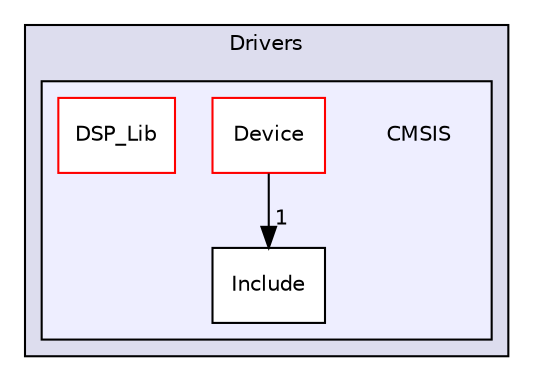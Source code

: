 digraph "CMSIS" {
  compound=true
  node [ fontsize="10", fontname="Helvetica"];
  edge [ labelfontsize="10", labelfontname="Helvetica"];
  subgraph clusterdir_60925fc218da8ca7908795bf5f624060 {
    graph [ bgcolor="#ddddee", pencolor="black", label="Drivers" fontname="Helvetica", fontsize="10", URL="dir_60925fc218da8ca7908795bf5f624060.html"]
  subgraph clusterdir_bd09ff09a9c7d83a4c030dbdaee94d76 {
    graph [ bgcolor="#eeeeff", pencolor="black", label="" URL="dir_bd09ff09a9c7d83a4c030dbdaee94d76.html"];
    dir_bd09ff09a9c7d83a4c030dbdaee94d76 [shape=plaintext label="CMSIS"];
  dir_d21952a90114fc86c250d1e94e45c8f9 [shape=box label="Device" fillcolor="white" style="filled" color="red" URL="dir_d21952a90114fc86c250d1e94e45c8f9.html"];
  dir_c6ced87655c036311cb8e5eae38d2426 [shape=box label="DSP_Lib" fillcolor="white" style="filled" color="red" URL="dir_c6ced87655c036311cb8e5eae38d2426.html"];
  dir_5d6a8c3e4e61116f4938be35d8adfd18 [shape=box label="Include" fillcolor="white" style="filled" URL="dir_5d6a8c3e4e61116f4938be35d8adfd18.html"];
  }
  }
  dir_d21952a90114fc86c250d1e94e45c8f9->dir_5d6a8c3e4e61116f4938be35d8adfd18 [headlabel="1", labeldistance=1.5 headhref="dir_000010_000026.html"];
}
